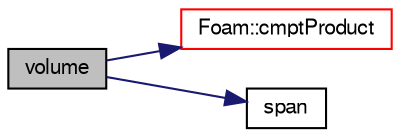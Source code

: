 digraph "volume"
{
  bgcolor="transparent";
  edge [fontname="FreeSans",fontsize="10",labelfontname="FreeSans",labelfontsize="10"];
  node [fontname="FreeSans",fontsize="10",shape=record];
  rankdir="LR";
  Node898 [label="volume",height=0.2,width=0.4,color="black", fillcolor="grey75", style="filled", fontcolor="black"];
  Node898 -> Node899 [color="midnightblue",fontsize="10",style="solid",fontname="FreeSans"];
  Node899 [label="Foam::cmptProduct",height=0.2,width=0.4,color="red",URL="$a21124.html#a43efbf7dd7cb35751a70f798be574555"];
  Node898 -> Node903 [color="midnightblue",fontsize="10",style="solid",fontname="FreeSans"];
  Node903 [label="span",height=0.2,width=0.4,color="black",URL="$a27102.html#aef985a837dcf02baf1e4b5c96cabe398",tooltip="The bounding box span (from minimum to maximum) "];
}
